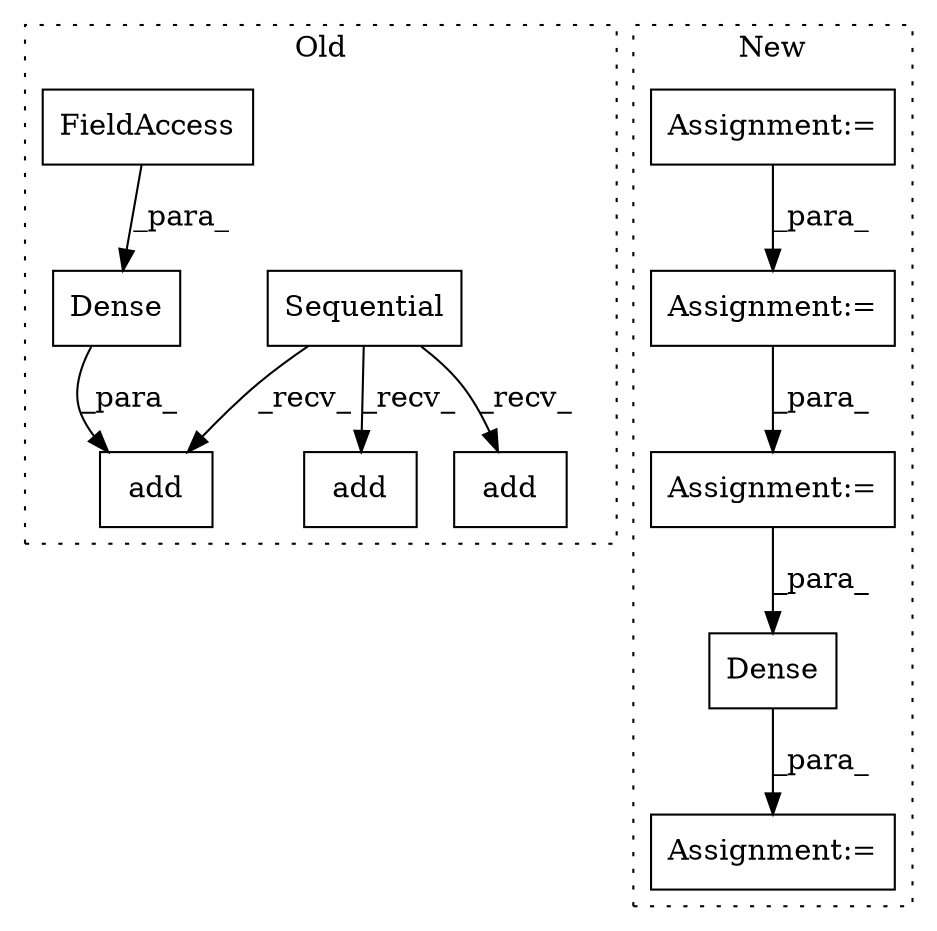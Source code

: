 digraph G {
subgraph cluster0 {
1 [label="add" a="32" s="1866,1900" l="4,1" shape="box"];
4 [label="Dense" a="32" s="1870,1899" l="6,1" shape="box"];
5 [label="Sequential" a="32" s="1675" l="12" shape="box"];
6 [label="add" a="32" s="1800,1824" l="4,1" shape="box"];
7 [label="FieldAccess" a="22" s="1876" l="13" shape="box"];
8 [label="add" a="32" s="1837,1853" l="4,1" shape="box"];
label = "Old";
style="dotted";
}
subgraph cluster1 {
2 [label="Dense" a="32" s="2060,2073" l="6,1" shape="box"];
3 [label="Assignment:=" a="7" s="2059" l="1" shape="box"];
9 [label="Assignment:=" a="7" s="2017" l="1" shape="box"];
10 [label="Assignment:=" a="7" s="1943" l="1" shape="box"];
11 [label="Assignment:=" a="7" s="1980" l="1" shape="box"];
label = "New";
style="dotted";
}
2 -> 3 [label="_para_"];
4 -> 1 [label="_para_"];
5 -> 8 [label="_recv_"];
5 -> 1 [label="_recv_"];
5 -> 6 [label="_recv_"];
7 -> 4 [label="_para_"];
9 -> 2 [label="_para_"];
10 -> 11 [label="_para_"];
11 -> 9 [label="_para_"];
}